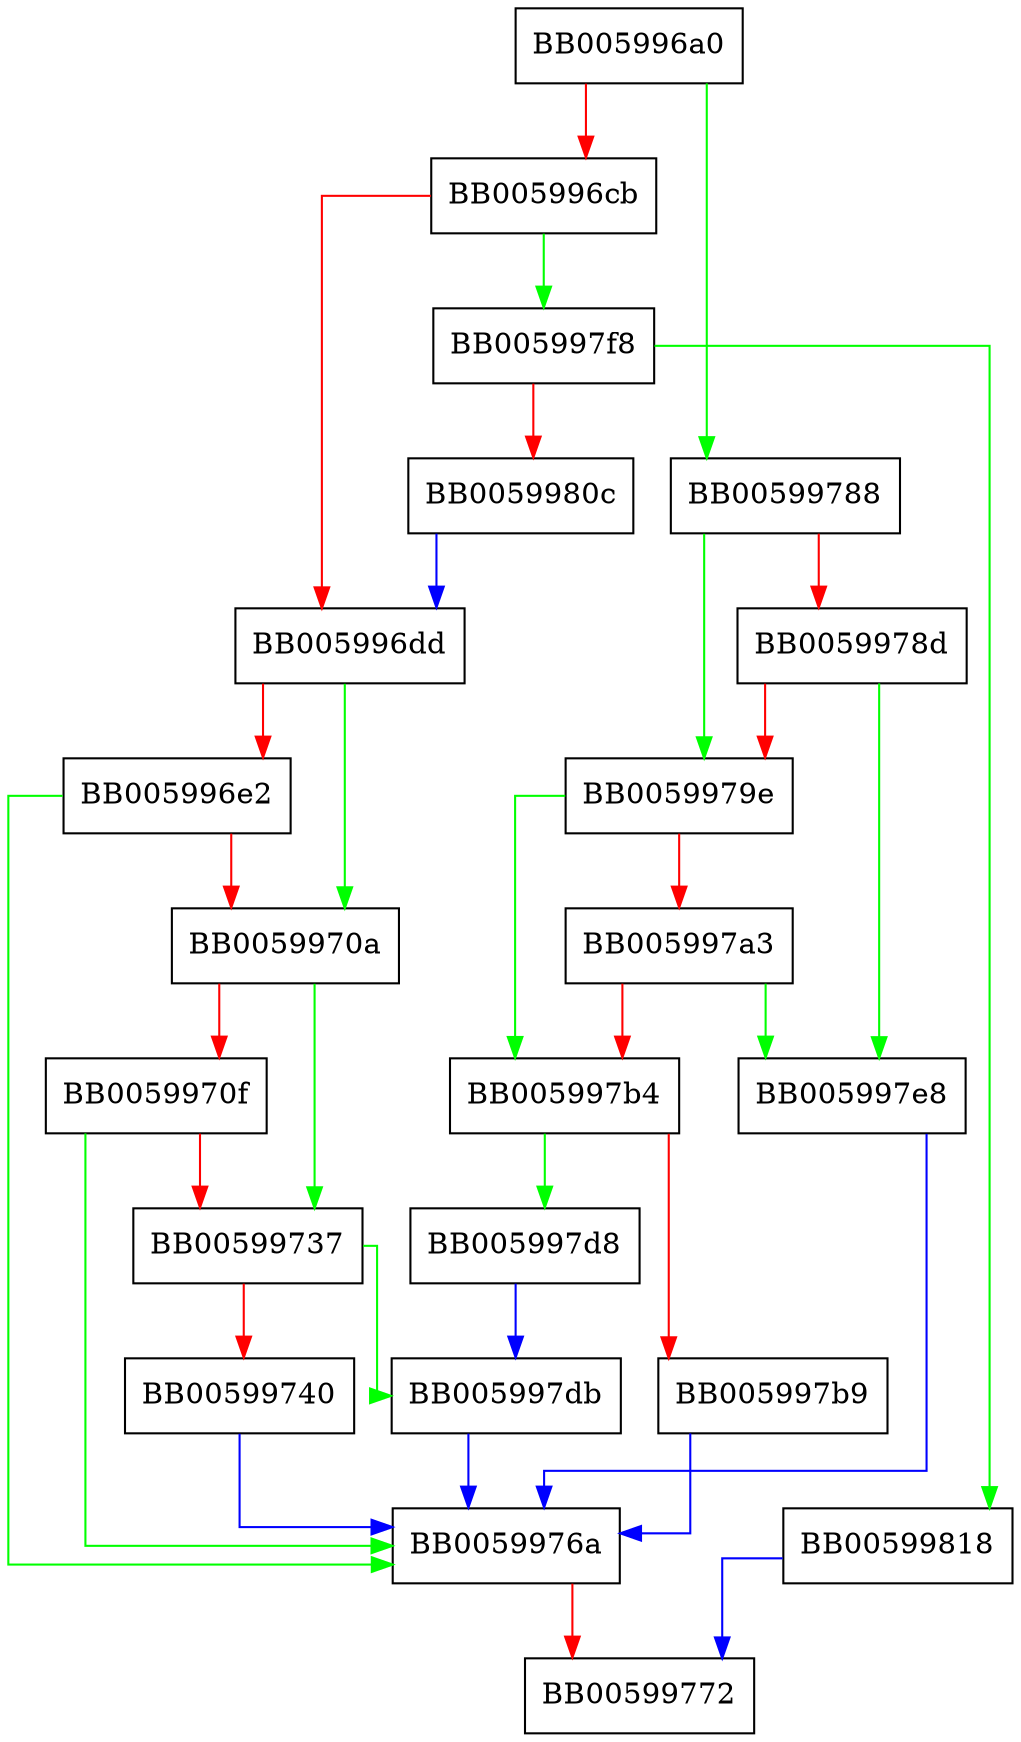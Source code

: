 digraph ossl_ec_GFp_simple_get_Jprojective_coordinates_GFp {
  node [shape="box"];
  graph [splines=ortho];
  BB005996a0 -> BB00599788 [color="green"];
  BB005996a0 -> BB005996cb [color="red"];
  BB005996cb -> BB005997f8 [color="green"];
  BB005996cb -> BB005996dd [color="red"];
  BB005996dd -> BB0059970a [color="green"];
  BB005996dd -> BB005996e2 [color="red"];
  BB005996e2 -> BB0059976a [color="green"];
  BB005996e2 -> BB0059970a [color="red"];
  BB0059970a -> BB00599737 [color="green"];
  BB0059970a -> BB0059970f [color="red"];
  BB0059970f -> BB0059976a [color="green"];
  BB0059970f -> BB00599737 [color="red"];
  BB00599737 -> BB005997db [color="green"];
  BB00599737 -> BB00599740 [color="red"];
  BB00599740 -> BB0059976a [color="blue"];
  BB0059976a -> BB00599772 [color="red"];
  BB00599788 -> BB0059979e [color="green"];
  BB00599788 -> BB0059978d [color="red"];
  BB0059978d -> BB005997e8 [color="green"];
  BB0059978d -> BB0059979e [color="red"];
  BB0059979e -> BB005997b4 [color="green"];
  BB0059979e -> BB005997a3 [color="red"];
  BB005997a3 -> BB005997e8 [color="green"];
  BB005997a3 -> BB005997b4 [color="red"];
  BB005997b4 -> BB005997d8 [color="green"];
  BB005997b4 -> BB005997b9 [color="red"];
  BB005997b9 -> BB0059976a [color="blue"];
  BB005997d8 -> BB005997db [color="blue"];
  BB005997db -> BB0059976a [color="blue"];
  BB005997e8 -> BB0059976a [color="blue"];
  BB005997f8 -> BB00599818 [color="green"];
  BB005997f8 -> BB0059980c [color="red"];
  BB0059980c -> BB005996dd [color="blue"];
  BB00599818 -> BB00599772 [color="blue"];
}